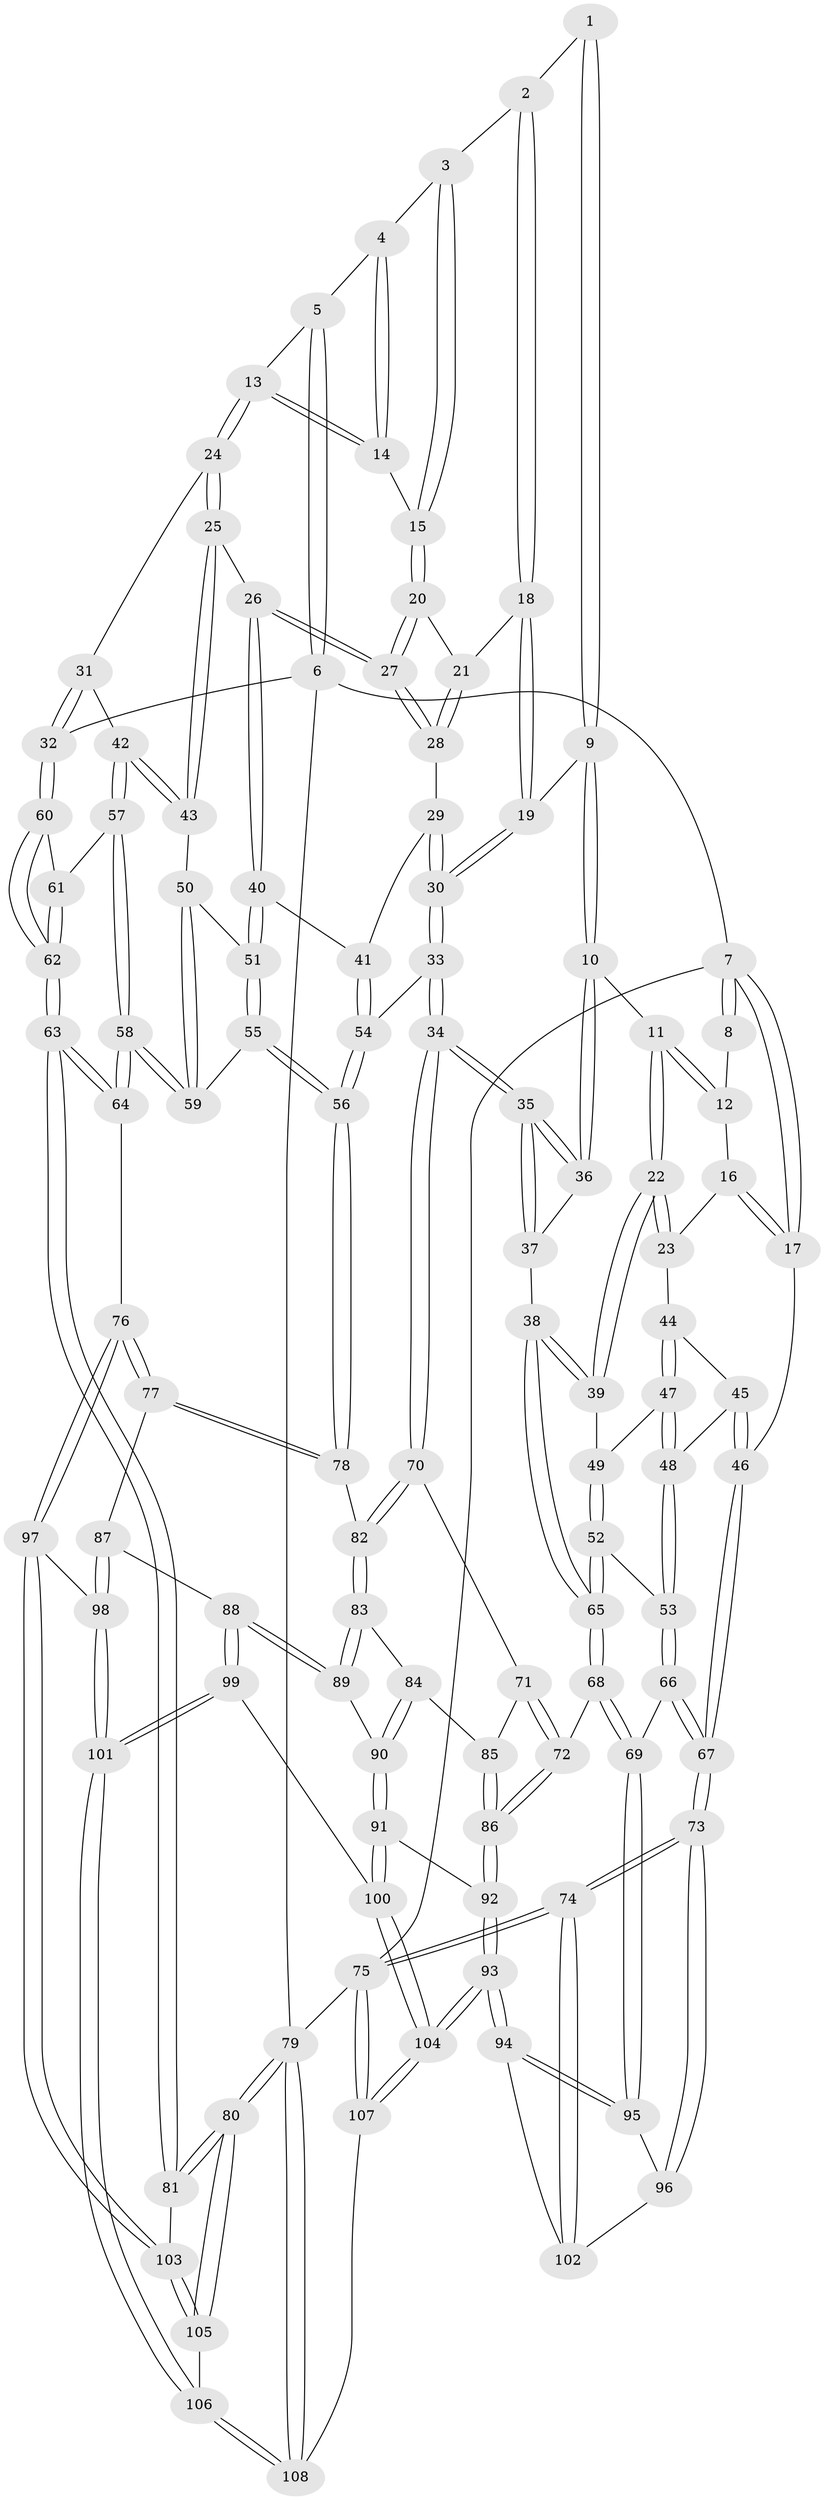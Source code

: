 // Generated by graph-tools (version 1.1) at 2025/38/03/09/25 02:38:22]
// undirected, 108 vertices, 267 edges
graph export_dot {
graph [start="1"]
  node [color=gray90,style=filled];
  1 [pos="+0.31371182178565715+0"];
  2 [pos="+0.5752635003784388+0"];
  3 [pos="+0.7108468812614903+0"];
  4 [pos="+0.7771164045756187+0"];
  5 [pos="+0.778606497472632+0"];
  6 [pos="+1+0"];
  7 [pos="+0+0"];
  8 [pos="+0.13343366121509517+0"];
  9 [pos="+0.29922803858771035+0.09963971506721331"];
  10 [pos="+0.27071643860278183+0.12906363715068686"];
  11 [pos="+0.2207676900986008+0.1375799298135985"];
  12 [pos="+0.15295705093021175+0.01518135743845209"];
  13 [pos="+0.8732747959165544+0.11160900168432293"];
  14 [pos="+0.8395663754878231+0.08721484472596971"];
  15 [pos="+0.7555500098498067+0.02981741572561404"];
  16 [pos="+0.05991901600197272+0.060867286966245"];
  17 [pos="+0+0"];
  18 [pos="+0.5436027968201079+0.03646019425770256"];
  19 [pos="+0.4562057958905308+0.11041988926444972"];
  20 [pos="+0.7031790689296742+0.13007427331688942"];
  21 [pos="+0.5833648063402979+0.0812392907601011"];
  22 [pos="+0.1681057679397172+0.16780530805109112"];
  23 [pos="+0.12149216689559314+0.16955295552128213"];
  24 [pos="+0.8819912973917556+0.12195260340016922"];
  25 [pos="+0.7527234547901652+0.20951348677476142"];
  26 [pos="+0.7456455334370692+0.20918987903478437"];
  27 [pos="+0.7408129156630993+0.20309928887054635"];
  28 [pos="+0.5861559503705819+0.19436017162469"];
  29 [pos="+0.5738522383535096+0.22186165481561493"];
  30 [pos="+0.4832544707019667+0.3408100479103922"];
  31 [pos="+0.9897873210891357+0.12740300844922806"];
  32 [pos="+1+0.014761087667830054"];
  33 [pos="+0.4770527638818698+0.3705026598862034"];
  34 [pos="+0.4754787208532239+0.37141522887494327"];
  35 [pos="+0.46565854489314157+0.3653593235356662"];
  36 [pos="+0.30052517339882723+0.1925566854850302"];
  37 [pos="+0.25418844391040557+0.3223312192018414"];
  38 [pos="+0.2153080635126403+0.3347949384871204"];
  39 [pos="+0.19329644248252872+0.30148364637383435"];
  40 [pos="+0.7237860680363272+0.23880490018409795"];
  41 [pos="+0.7161911518045627+0.24642261357217174"];
  42 [pos="+0.8981014974418019+0.2883492855909805"];
  43 [pos="+0.8247281743529188+0.27949534124557285"];
  44 [pos="+0.10009661310659816+0.18326534571898323"];
  45 [pos="+0.0026143976507614105+0.1979621110091269"];
  46 [pos="+0+0.20371473999657122"];
  47 [pos="+0.08791637028756427+0.28829910262646713"];
  48 [pos="+0.055843140468565505+0.3310103870655004"];
  49 [pos="+0.13184867014955035+0.3099230454497126"];
  50 [pos="+0.817117688244869+0.30936535233609824"];
  51 [pos="+0.7625642596203289+0.3404336093864707"];
  52 [pos="+0.11550262919813847+0.36120518798399104"];
  53 [pos="+0.053946025759826696+0.3349866649002259"];
  54 [pos="+0.6101912605369356+0.388493868554632"];
  55 [pos="+0.7390721416485777+0.4270976346517553"];
  56 [pos="+0.6865670924931562+0.4487282461551912"];
  57 [pos="+0.8985664188262654+0.28927015703718495"];
  58 [pos="+0.898631362637813+0.4361334622766688"];
  59 [pos="+0.8167665124762146+0.41281461581159795"];
  60 [pos="+1+0.3268325706005608"];
  61 [pos="+0.9166369350479813+0.29657036792108576"];
  62 [pos="+1+0.5359033448818752"];
  63 [pos="+1+0.5929094326209908"];
  64 [pos="+1+0.5741138995989253"];
  65 [pos="+0.18607326916513467+0.4334958916052457"];
  66 [pos="+0+0.45815201329390093"];
  67 [pos="+0+0.4556054961547372"];
  68 [pos="+0.18923694998198862+0.506699377574466"];
  69 [pos="+0.11936512674242579+0.5402139091831942"];
  70 [pos="+0.4704082942274803+0.3813545763577546"];
  71 [pos="+0.4182286743146526+0.4590388585399989"];
  72 [pos="+0.23169206810079634+0.5153725423308388"];
  73 [pos="+0+0.8154188025507917"];
  74 [pos="+0+1"];
  75 [pos="+0+1"];
  76 [pos="+0.906405743250693+0.6125067397507402"];
  77 [pos="+0.7675700877423934+0.6008175709147627"];
  78 [pos="+0.6960704146045755+0.4998201707468486"];
  79 [pos="+1+1"];
  80 [pos="+1+1"];
  81 [pos="+1+0.6117984239314409"];
  82 [pos="+0.5943084313653363+0.5889129522452988"];
  83 [pos="+0.5926370568242628+0.5924290418491044"];
  84 [pos="+0.4815817628116649+0.585094063102391"];
  85 [pos="+0.4213282921279819+0.47141492476910934"];
  86 [pos="+0.3453331139756316+0.7666677472756169"];
  87 [pos="+0.7625108102834067+0.6071428887463157"];
  88 [pos="+0.6176852005195212+0.6813179983716142"];
  89 [pos="+0.606767883206519+0.669701611355074"];
  90 [pos="+0.481543757354975+0.6624043831101238"];
  91 [pos="+0.40578231205516896+0.7677355457242072"];
  92 [pos="+0.34787765080816313+0.7793678418027177"];
  93 [pos="+0.31818144238209195+0.8116879201929238"];
  94 [pos="+0.2545787156813071+0.8089163895057534"];
  95 [pos="+0.11476638000660519+0.6207361434332346"];
  96 [pos="+0.06033257671326122+0.6983709867997046"];
  97 [pos="+0.7816209205863057+0.8454967629550878"];
  98 [pos="+0.7237120504646695+0.8307770873426468"];
  99 [pos="+0.6253647487948303+0.839571836438777"];
  100 [pos="+0.6184852141138549+0.8402303954826544"];
  101 [pos="+0.6286488243507593+0.8411260068806847"];
  102 [pos="+0.12127602386611838+0.8608385195430367"];
  103 [pos="+0.7970544427895039+0.8577625443657325"];
  104 [pos="+0.37572874372340953+1"];
  105 [pos="+0.8254882085132106+0.8951387468786701"];
  106 [pos="+0.6592346371645614+1"];
  107 [pos="+0.36780980637847144+1"];
  108 [pos="+0.6510777418953334+1"];
  1 -- 2;
  1 -- 9;
  1 -- 9;
  2 -- 3;
  2 -- 18;
  2 -- 18;
  3 -- 4;
  3 -- 15;
  3 -- 15;
  4 -- 5;
  4 -- 14;
  4 -- 14;
  5 -- 6;
  5 -- 6;
  5 -- 13;
  6 -- 7;
  6 -- 32;
  6 -- 79;
  7 -- 8;
  7 -- 8;
  7 -- 17;
  7 -- 17;
  7 -- 75;
  8 -- 12;
  9 -- 10;
  9 -- 10;
  9 -- 19;
  10 -- 11;
  10 -- 36;
  10 -- 36;
  11 -- 12;
  11 -- 12;
  11 -- 22;
  11 -- 22;
  12 -- 16;
  13 -- 14;
  13 -- 14;
  13 -- 24;
  13 -- 24;
  14 -- 15;
  15 -- 20;
  15 -- 20;
  16 -- 17;
  16 -- 17;
  16 -- 23;
  17 -- 46;
  18 -- 19;
  18 -- 19;
  18 -- 21;
  19 -- 30;
  19 -- 30;
  20 -- 21;
  20 -- 27;
  20 -- 27;
  21 -- 28;
  21 -- 28;
  22 -- 23;
  22 -- 23;
  22 -- 39;
  22 -- 39;
  23 -- 44;
  24 -- 25;
  24 -- 25;
  24 -- 31;
  25 -- 26;
  25 -- 43;
  25 -- 43;
  26 -- 27;
  26 -- 27;
  26 -- 40;
  26 -- 40;
  27 -- 28;
  27 -- 28;
  28 -- 29;
  29 -- 30;
  29 -- 30;
  29 -- 41;
  30 -- 33;
  30 -- 33;
  31 -- 32;
  31 -- 32;
  31 -- 42;
  32 -- 60;
  32 -- 60;
  33 -- 34;
  33 -- 34;
  33 -- 54;
  34 -- 35;
  34 -- 35;
  34 -- 70;
  34 -- 70;
  35 -- 36;
  35 -- 36;
  35 -- 37;
  35 -- 37;
  36 -- 37;
  37 -- 38;
  38 -- 39;
  38 -- 39;
  38 -- 65;
  38 -- 65;
  39 -- 49;
  40 -- 41;
  40 -- 51;
  40 -- 51;
  41 -- 54;
  41 -- 54;
  42 -- 43;
  42 -- 43;
  42 -- 57;
  42 -- 57;
  43 -- 50;
  44 -- 45;
  44 -- 47;
  44 -- 47;
  45 -- 46;
  45 -- 46;
  45 -- 48;
  46 -- 67;
  46 -- 67;
  47 -- 48;
  47 -- 48;
  47 -- 49;
  48 -- 53;
  48 -- 53;
  49 -- 52;
  49 -- 52;
  50 -- 51;
  50 -- 59;
  50 -- 59;
  51 -- 55;
  51 -- 55;
  52 -- 53;
  52 -- 65;
  52 -- 65;
  53 -- 66;
  53 -- 66;
  54 -- 56;
  54 -- 56;
  55 -- 56;
  55 -- 56;
  55 -- 59;
  56 -- 78;
  56 -- 78;
  57 -- 58;
  57 -- 58;
  57 -- 61;
  58 -- 59;
  58 -- 59;
  58 -- 64;
  58 -- 64;
  60 -- 61;
  60 -- 62;
  60 -- 62;
  61 -- 62;
  61 -- 62;
  62 -- 63;
  62 -- 63;
  63 -- 64;
  63 -- 64;
  63 -- 81;
  63 -- 81;
  64 -- 76;
  65 -- 68;
  65 -- 68;
  66 -- 67;
  66 -- 67;
  66 -- 69;
  67 -- 73;
  67 -- 73;
  68 -- 69;
  68 -- 69;
  68 -- 72;
  69 -- 95;
  69 -- 95;
  70 -- 71;
  70 -- 82;
  70 -- 82;
  71 -- 72;
  71 -- 72;
  71 -- 85;
  72 -- 86;
  72 -- 86;
  73 -- 74;
  73 -- 74;
  73 -- 96;
  73 -- 96;
  74 -- 75;
  74 -- 75;
  74 -- 102;
  74 -- 102;
  75 -- 107;
  75 -- 107;
  75 -- 79;
  76 -- 77;
  76 -- 77;
  76 -- 97;
  76 -- 97;
  77 -- 78;
  77 -- 78;
  77 -- 87;
  78 -- 82;
  79 -- 80;
  79 -- 80;
  79 -- 108;
  79 -- 108;
  80 -- 81;
  80 -- 81;
  80 -- 105;
  80 -- 105;
  81 -- 103;
  82 -- 83;
  82 -- 83;
  83 -- 84;
  83 -- 89;
  83 -- 89;
  84 -- 85;
  84 -- 90;
  84 -- 90;
  85 -- 86;
  85 -- 86;
  86 -- 92;
  86 -- 92;
  87 -- 88;
  87 -- 98;
  87 -- 98;
  88 -- 89;
  88 -- 89;
  88 -- 99;
  88 -- 99;
  89 -- 90;
  90 -- 91;
  90 -- 91;
  91 -- 92;
  91 -- 100;
  91 -- 100;
  92 -- 93;
  92 -- 93;
  93 -- 94;
  93 -- 94;
  93 -- 104;
  93 -- 104;
  94 -- 95;
  94 -- 95;
  94 -- 102;
  95 -- 96;
  96 -- 102;
  97 -- 98;
  97 -- 103;
  97 -- 103;
  98 -- 101;
  98 -- 101;
  99 -- 100;
  99 -- 101;
  99 -- 101;
  100 -- 104;
  100 -- 104;
  101 -- 106;
  101 -- 106;
  103 -- 105;
  103 -- 105;
  104 -- 107;
  104 -- 107;
  105 -- 106;
  106 -- 108;
  106 -- 108;
  107 -- 108;
}
